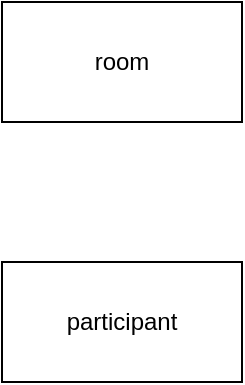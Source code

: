 <mxfile version="20.5.1" type="device"><diagram id="4nx0NjBTZaAq222p4F6B" name="Page-1"><mxGraphModel dx="750" dy="852" grid="1" gridSize="10" guides="1" tooltips="1" connect="1" arrows="1" fold="1" page="1" pageScale="1" pageWidth="850" pageHeight="1100" math="0" shadow="0"><root><mxCell id="0"/><mxCell id="1" parent="0"/><mxCell id="lPBJjK8X3v8uwSsp4PXG-1" value="room" style="rounded=0;whiteSpace=wrap;html=1;" vertex="1" parent="1"><mxGeometry x="200" y="360" width="120" height="60" as="geometry"/></mxCell><mxCell id="lPBJjK8X3v8uwSsp4PXG-2" value="participant" style="rounded=0;whiteSpace=wrap;html=1;" vertex="1" parent="1"><mxGeometry x="200" y="490" width="120" height="60" as="geometry"/></mxCell></root></mxGraphModel></diagram></mxfile>